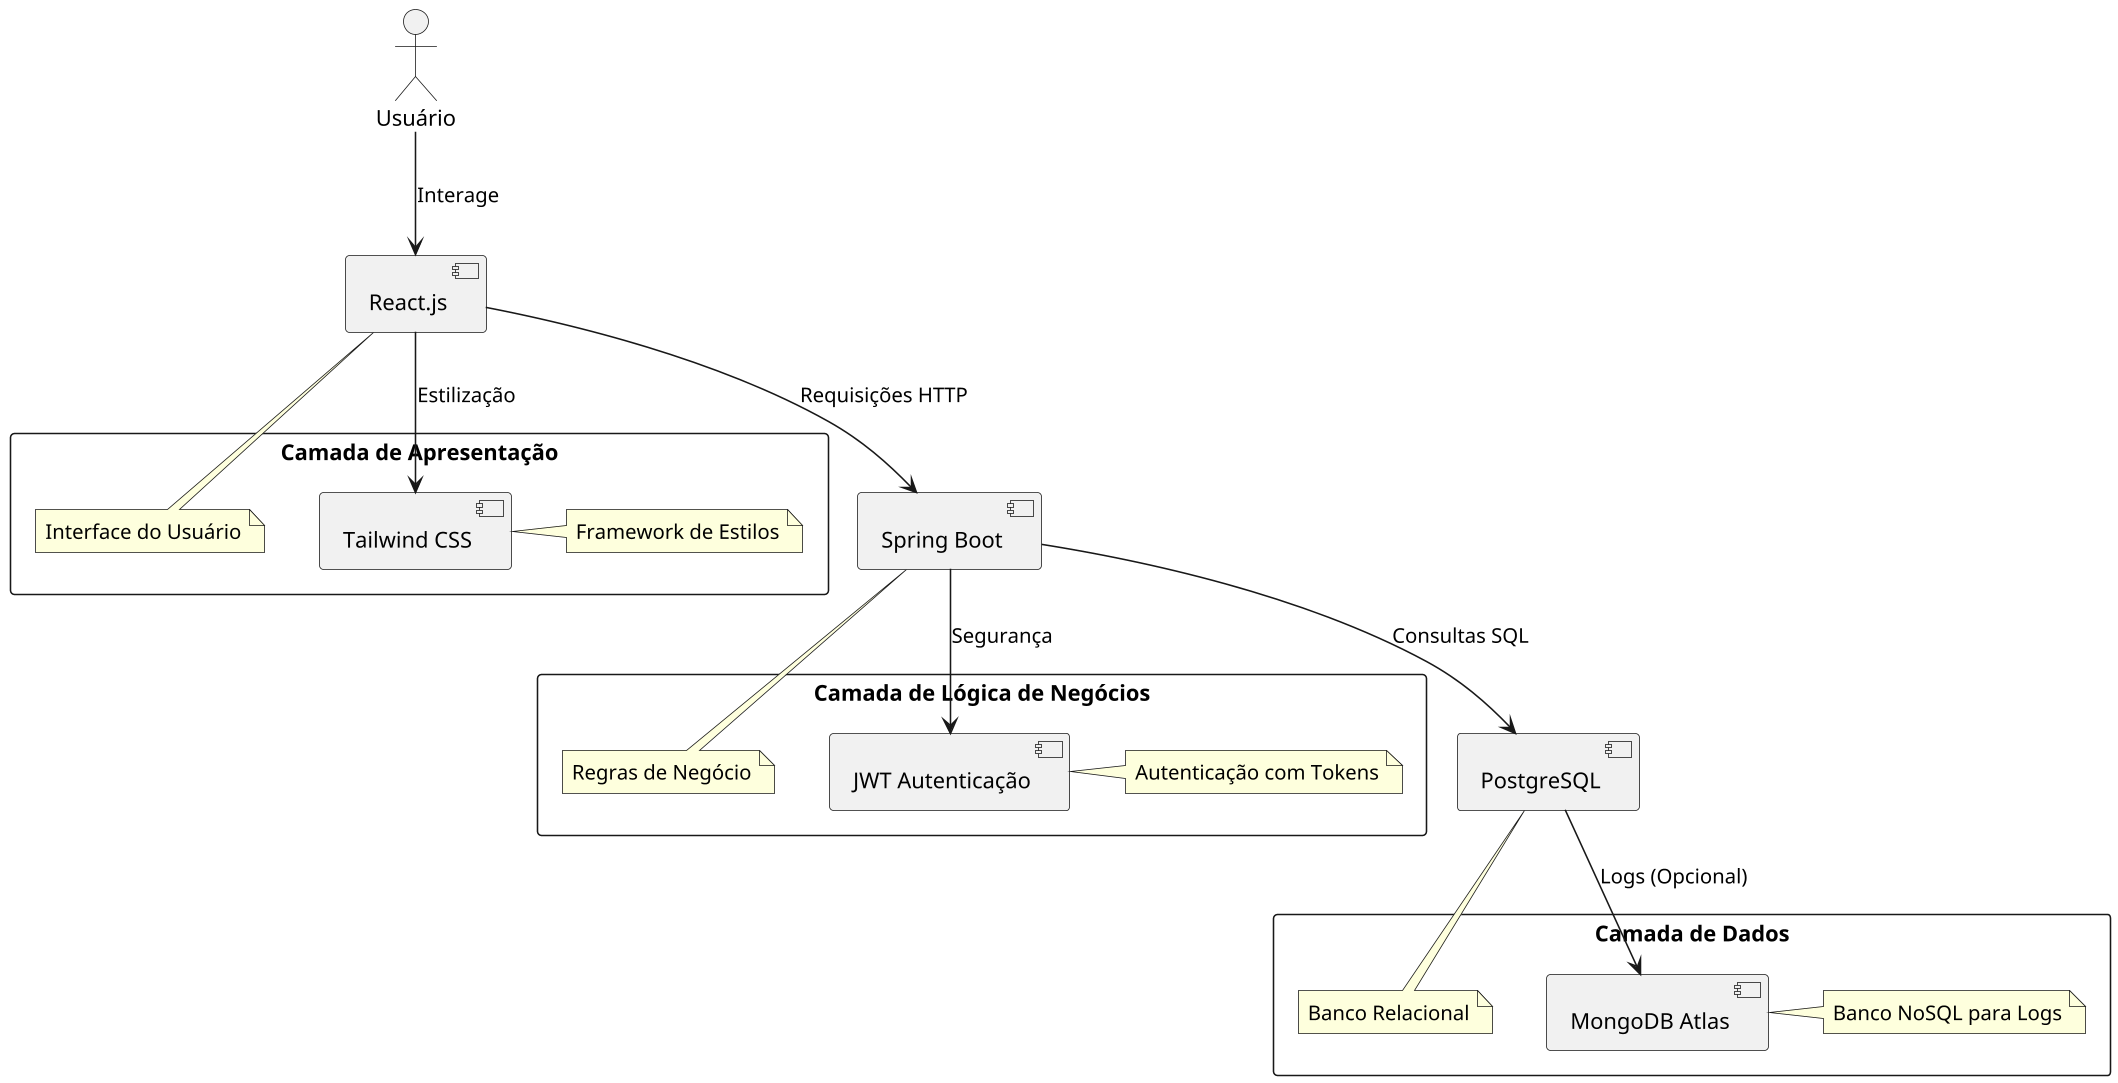 @startuml Arquitetura do Sistema Vida+ Saúde

skinparam packageStyle rectangle
skinparam shadowing false
skinparam defaultTextAlignment center
skinparam wrapWidth 200
skinparam dpi 150

actor Usuário as U

U -down-> [React.js] : Interage

' Apresentação
package "Camada de Apresentação" {
  [React.js]
  [Tailwind CSS]

  [React.js] -down-> [Tailwind CSS] : Estilização

  note right of [React.js]
    Interface do Usuário
  end note

  note right of [Tailwind CSS]
    Framework de Estilos
  end note
}

[React.js] -down-> [Spring Boot] : Requisições HTTP

' Negócios
package "Camada de Lógica de Negócios" {
  [Spring Boot]
  [JWT Autenticação]

  [Spring Boot] -down-> [JWT Autenticação] : Segurança

  note right of [Spring Boot]
    Regras de Negócio
  end note

  note right of [JWT Autenticação]
    Autenticação com Tokens
  end note
}

[Spring Boot] -down-> [PostgreSQL] : Consultas SQL

' Dados
package "Camada de Dados" {
  [PostgreSQL]
  [MongoDB Atlas]

  [PostgreSQL] -down-> [MongoDB Atlas] : Logs (Opcional)

  note right of [PostgreSQL]
    Banco Relacional
  end note

  note right of [MongoDB Atlas]
    Banco NoSQL para Logs
  end note
}

@enduml
